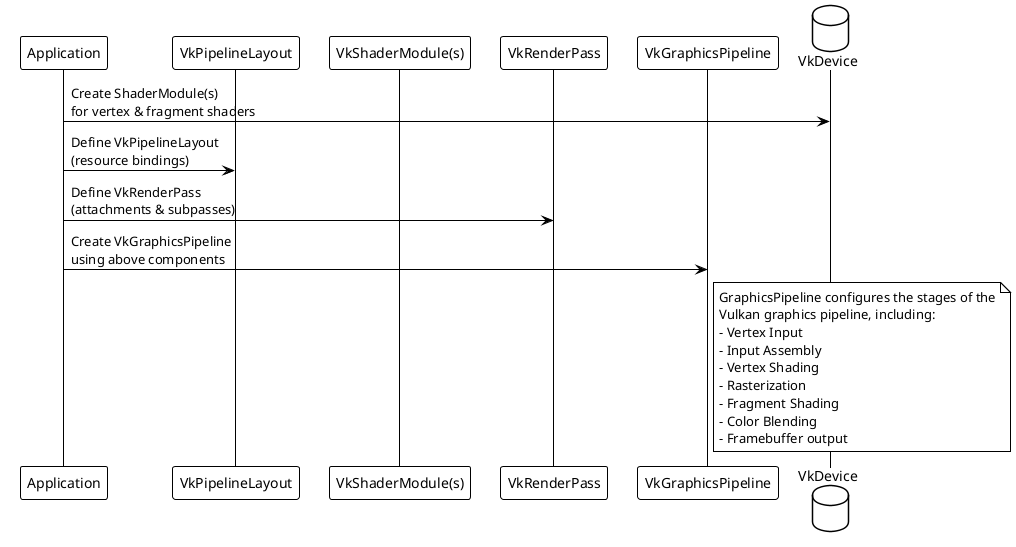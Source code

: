 @startuml
!theme plain

participant "Application" as App
participant "VkPipelineLayout" as PipelineLayout
participant "VkShaderModule(s)" as Shaders
participant "VkRenderPass" as RenderPass
participant "VkGraphicsPipeline" as GraphicsPipeline
database "VkDevice" as Device

App -> Device : Create ShaderModule(s)\nfor vertex & fragment shaders
App -> PipelineLayout : Define VkPipelineLayout\n(resource bindings)
App -> RenderPass : Define VkRenderPass\n(attachments & subpasses)
App -> GraphicsPipeline : Create VkGraphicsPipeline\nusing above components

note right of GraphicsPipeline : GraphicsPipeline configures the stages of the\nVulkan graphics pipeline, including:\n- Vertex Input\n- Input Assembly\n- Vertex Shading\n- Rasterization\n- Fragment Shading\n- Color Blending\n- Framebuffer output

@enduml

